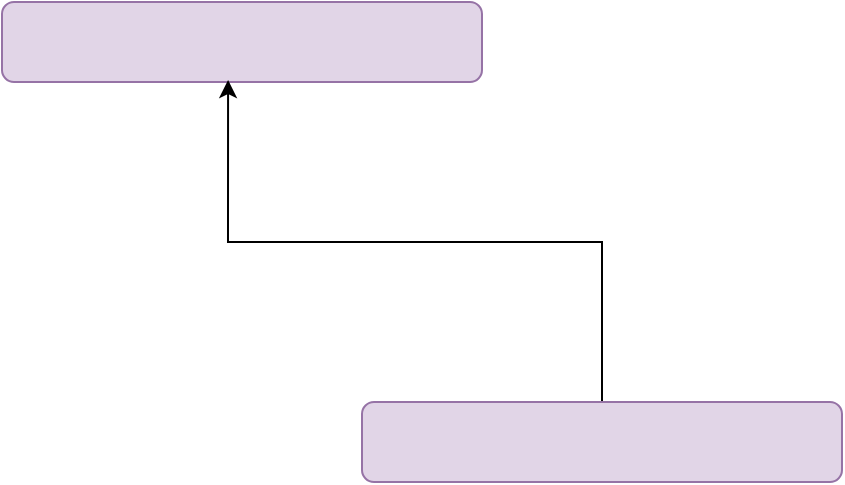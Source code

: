 <mxfile version="18.1.2" type="github">
  <diagram id="C5RBs43oDa-KdzZeNtuy" name="Page-1">
    <mxGraphModel dx="1422" dy="762" grid="1" gridSize="10" guides="1" tooltips="1" connect="1" arrows="1" fold="1" page="1" pageScale="1" pageWidth="827" pageHeight="1169" math="0" shadow="0">
      <root>
        <mxCell id="WIyWlLk6GJQsqaUBKTNV-0" />
        <mxCell id="WIyWlLk6GJQsqaUBKTNV-1" parent="WIyWlLk6GJQsqaUBKTNV-0" />
        <mxCell id="ZV2hpupEqcrAvBiEgnXV-0" value="" style="rounded=1;whiteSpace=wrap;html=1;fillColor=#e1d5e7;strokeColor=#9673a6;" vertex="1" parent="WIyWlLk6GJQsqaUBKTNV-1">
          <mxGeometry x="100" y="260" width="240" height="40" as="geometry" />
        </mxCell>
        <mxCell id="ZV2hpupEqcrAvBiEgnXV-2" style="edgeStyle=orthogonalEdgeStyle;rounded=0;orthogonalLoop=1;jettySize=auto;html=1;entryX=0.471;entryY=0.975;entryDx=0;entryDy=0;entryPerimeter=0;" edge="1" parent="WIyWlLk6GJQsqaUBKTNV-1" source="ZV2hpupEqcrAvBiEgnXV-1" target="ZV2hpupEqcrAvBiEgnXV-0">
          <mxGeometry relative="1" as="geometry" />
        </mxCell>
        <mxCell id="ZV2hpupEqcrAvBiEgnXV-1" value="" style="rounded=1;whiteSpace=wrap;html=1;fillColor=#e1d5e7;strokeColor=#9673a6;" vertex="1" parent="WIyWlLk6GJQsqaUBKTNV-1">
          <mxGeometry x="280" y="460" width="240" height="40" as="geometry" />
        </mxCell>
      </root>
    </mxGraphModel>
  </diagram>
</mxfile>
